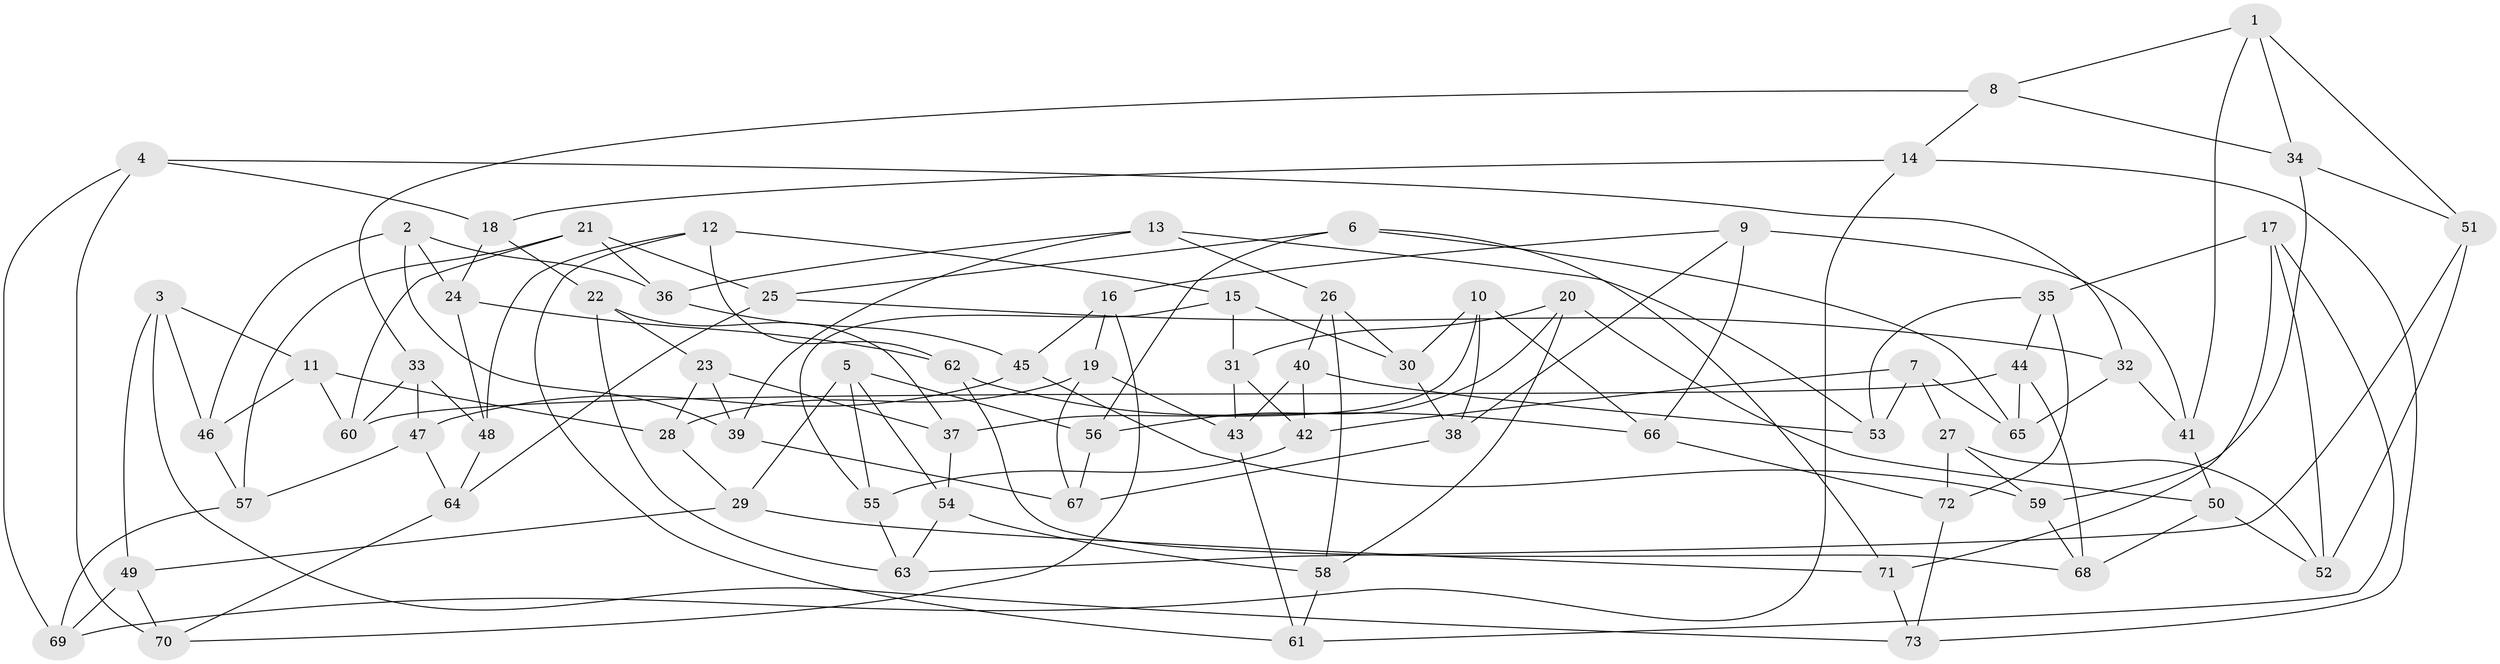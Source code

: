 // Generated by graph-tools (version 1.1) at 2025/27/03/09/25 03:27:00]
// undirected, 73 vertices, 146 edges
graph export_dot {
graph [start="1"]
  node [color=gray90,style=filled];
  1;
  2;
  3;
  4;
  5;
  6;
  7;
  8;
  9;
  10;
  11;
  12;
  13;
  14;
  15;
  16;
  17;
  18;
  19;
  20;
  21;
  22;
  23;
  24;
  25;
  26;
  27;
  28;
  29;
  30;
  31;
  32;
  33;
  34;
  35;
  36;
  37;
  38;
  39;
  40;
  41;
  42;
  43;
  44;
  45;
  46;
  47;
  48;
  49;
  50;
  51;
  52;
  53;
  54;
  55;
  56;
  57;
  58;
  59;
  60;
  61;
  62;
  63;
  64;
  65;
  66;
  67;
  68;
  69;
  70;
  71;
  72;
  73;
  1 -- 51;
  1 -- 41;
  1 -- 34;
  1 -- 8;
  2 -- 46;
  2 -- 36;
  2 -- 24;
  2 -- 39;
  3 -- 46;
  3 -- 11;
  3 -- 49;
  3 -- 73;
  4 -- 32;
  4 -- 69;
  4 -- 70;
  4 -- 18;
  5 -- 56;
  5 -- 54;
  5 -- 55;
  5 -- 29;
  6 -- 25;
  6 -- 65;
  6 -- 71;
  6 -- 56;
  7 -- 53;
  7 -- 27;
  7 -- 42;
  7 -- 65;
  8 -- 34;
  8 -- 14;
  8 -- 33;
  9 -- 41;
  9 -- 16;
  9 -- 38;
  9 -- 66;
  10 -- 38;
  10 -- 37;
  10 -- 30;
  10 -- 66;
  11 -- 28;
  11 -- 60;
  11 -- 46;
  12 -- 15;
  12 -- 61;
  12 -- 62;
  12 -- 48;
  13 -- 39;
  13 -- 36;
  13 -- 26;
  13 -- 53;
  14 -- 18;
  14 -- 73;
  14 -- 69;
  15 -- 30;
  15 -- 55;
  15 -- 31;
  16 -- 70;
  16 -- 45;
  16 -- 19;
  17 -- 61;
  17 -- 52;
  17 -- 35;
  17 -- 71;
  18 -- 24;
  18 -- 22;
  19 -- 28;
  19 -- 43;
  19 -- 67;
  20 -- 56;
  20 -- 50;
  20 -- 58;
  20 -- 31;
  21 -- 57;
  21 -- 36;
  21 -- 25;
  21 -- 60;
  22 -- 63;
  22 -- 23;
  22 -- 37;
  23 -- 39;
  23 -- 28;
  23 -- 37;
  24 -- 62;
  24 -- 48;
  25 -- 32;
  25 -- 64;
  26 -- 58;
  26 -- 30;
  26 -- 40;
  27 -- 59;
  27 -- 72;
  27 -- 52;
  28 -- 29;
  29 -- 71;
  29 -- 49;
  30 -- 38;
  31 -- 42;
  31 -- 43;
  32 -- 65;
  32 -- 41;
  33 -- 47;
  33 -- 60;
  33 -- 48;
  34 -- 59;
  34 -- 51;
  35 -- 53;
  35 -- 72;
  35 -- 44;
  36 -- 45;
  37 -- 54;
  38 -- 67;
  39 -- 67;
  40 -- 42;
  40 -- 53;
  40 -- 43;
  41 -- 50;
  42 -- 55;
  43 -- 61;
  44 -- 65;
  44 -- 68;
  44 -- 60;
  45 -- 59;
  45 -- 47;
  46 -- 57;
  47 -- 64;
  47 -- 57;
  48 -- 64;
  49 -- 69;
  49 -- 70;
  50 -- 52;
  50 -- 68;
  51 -- 52;
  51 -- 63;
  54 -- 63;
  54 -- 58;
  55 -- 63;
  56 -- 67;
  57 -- 69;
  58 -- 61;
  59 -- 68;
  62 -- 68;
  62 -- 66;
  64 -- 70;
  66 -- 72;
  71 -- 73;
  72 -- 73;
}
